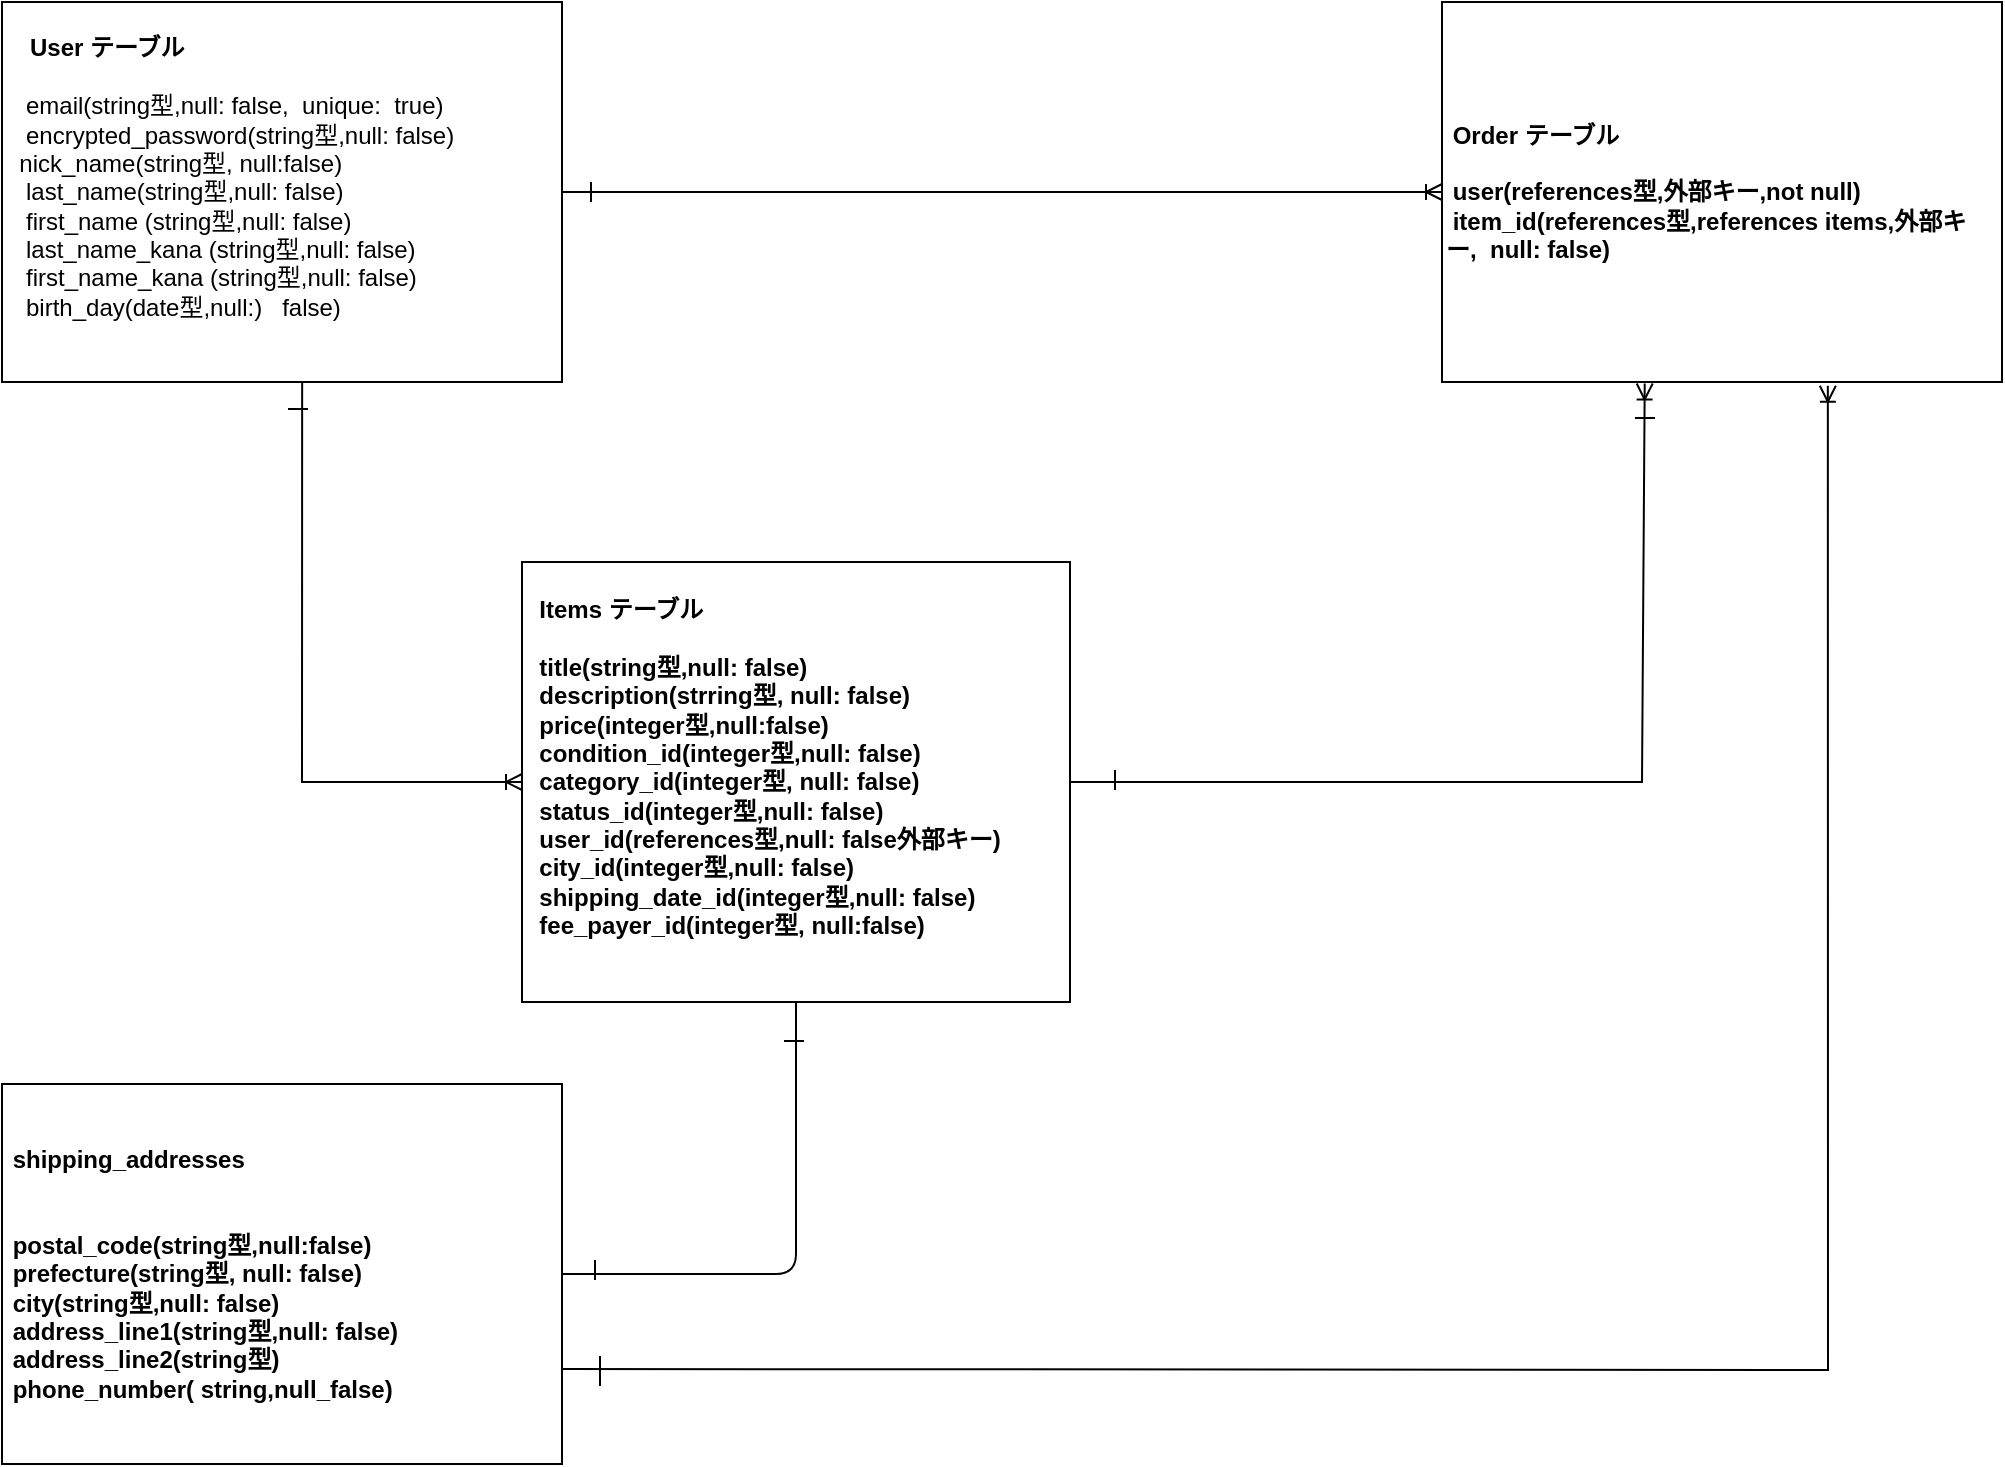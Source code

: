<mxfile>
    <diagram id="Byp4nlpNVExB9IxGzHuJ" name="ページ1">
        <mxGraphModel dx="807" dy="761" grid="1" gridSize="10" guides="1" tooltips="1" connect="1" arrows="1" fold="1" page="1" pageScale="1" pageWidth="1169" pageHeight="827" math="0" shadow="0">
            <root>
                <mxCell id="0"/>
                <mxCell id="1" parent="0"/>
                <mxCell id="41" value="&lt;b&gt;　User テーブル&lt;br&gt;&lt;/b&gt;　&lt;br&gt;&amp;nbsp; &amp;nbsp;email(string型,null: false,&amp;nbsp; unique:&amp;nbsp; true)&lt;br&gt;&amp;nbsp; &amp;nbsp;encrypted_password(string型,null: false)&lt;br&gt;&amp;nbsp; nick_name(string型, null:false)&lt;br&gt;&amp;nbsp; &amp;nbsp;last_name(string型,null: false)&lt;br&gt;&amp;nbsp; &amp;nbsp;first_name&amp;nbsp;(string型,null: false)&lt;br&gt;&amp;nbsp; &amp;nbsp;last_name_kana&amp;nbsp;(string型,null: false)&lt;br&gt;&amp;nbsp; &amp;nbsp;first_name_kana (string型,null: false)&lt;br&gt;&amp;nbsp; &amp;nbsp;birth_day(date型,null:)&amp;nbsp; &amp;nbsp;false)&lt;br&gt;&amp;nbsp; &amp;nbsp; &amp;nbsp;" style="rounded=0;whiteSpace=wrap;html=1;align=left;" vertex="1" parent="1">
                    <mxGeometry x="20" y="20" width="280" height="190" as="geometry"/>
                </mxCell>
                <mxCell id="42" value="&lt;b&gt;&amp;nbsp; Items テーブル&lt;br&gt;&lt;br&gt;&amp;nbsp; title(string型,null: false)&lt;br&gt;&amp;nbsp; description(strring型, null: false)&lt;br&gt;&amp;nbsp; price(integer型,null:false)&lt;br&gt;&amp;nbsp; condition_id(integer型,null: false)&lt;br&gt;&amp;nbsp; category_id(integer型, null: false)&lt;br&gt;&amp;nbsp; status_id(integer型,null: false)&lt;br&gt;&amp;nbsp; user_id(references型,null: false外部キー)&lt;br&gt;&amp;nbsp; city_id(integer型,null: false)&lt;br&gt;&amp;nbsp; shipping_date_id(integer型,null: false)&lt;br&gt;&amp;nbsp; fee_payer_id(integer型, null:false)&lt;br&gt;&lt;br&gt;&lt;/b&gt;" style="rounded=0;whiteSpace=wrap;html=1;align=left;" vertex="1" parent="1">
                    <mxGeometry x="280" y="300" width="274" height="220" as="geometry"/>
                </mxCell>
                <mxCell id="44" value="&lt;b&gt;&amp;nbsp;Order テーブル&lt;br&gt;&amp;nbsp;&lt;br&gt;&amp;nbsp;user(references型,外部キー,not null)&lt;br&gt;&amp;nbsp;item_id(references型,references items,外部キー,&amp;nbsp; null: false)&lt;br&gt;&lt;/b&gt;" style="rounded=0;whiteSpace=wrap;html=1;align=left;" vertex="1" parent="1">
                    <mxGeometry x="740" y="20" width="280" height="190" as="geometry"/>
                </mxCell>
                <mxCell id="68" value="&lt;br&gt;" style="line;strokeWidth=1;direction=north;html=1;rounded=0;" vertex="1" parent="1">
                    <mxGeometry x="289" y="697" width="60" height="15" as="geometry"/>
                </mxCell>
                <mxCell id="69" value="" style="fontSize=12;html=1;endArrow=ERoneToMany;exitX=1;exitY=0.5;exitDx=0;exitDy=0;rounded=0;" edge="1" parent="1" source="41">
                    <mxGeometry width="100" height="100" relative="1" as="geometry">
                        <mxPoint x="149" y="219.05" as="sourcePoint"/>
                        <mxPoint x="740" y="115" as="targetPoint"/>
                    </mxGeometry>
                </mxCell>
                <mxCell id="71" value="" style="line;strokeWidth=1;direction=north;html=1;rounded=0;" vertex="1" parent="1">
                    <mxGeometry x="308" y="110" width="13" height="10" as="geometry"/>
                </mxCell>
                <mxCell id="73" value="" style="line;strokeWidth=1;direction=west;html=1;rounded=0;" vertex="1" parent="1">
                    <mxGeometry x="163" y="217" width="10" height="13" as="geometry"/>
                </mxCell>
                <mxCell id="80" value="" style="line;strokeWidth=1;direction=east;html=1;" vertex="1" parent="1">
                    <mxGeometry x="836.5" y="221.5" width="10" height="13" as="geometry"/>
                </mxCell>
                <mxCell id="82" value="&lt;b&gt;&amp;nbsp;shipping_addresses&lt;br&gt;&lt;br&gt;&lt;br&gt;&amp;nbsp;postal_code(string型,null:false)&lt;br&gt;&amp;nbsp;prefecture(string型, null: false)&lt;br&gt;&amp;nbsp;city(string型,null: false)&lt;br&gt;&amp;nbsp;address_line1(string型,null: false)&lt;br&gt;&amp;nbsp;address_line2(string型)&lt;br&gt;&amp;nbsp;phone_number( string,null_false)&lt;br&gt;&lt;/b&gt;" style="rounded=0;whiteSpace=wrap;html=1;align=left;" vertex="1" parent="1">
                    <mxGeometry x="20" y="561" width="280" height="190" as="geometry"/>
                </mxCell>
                <mxCell id="84" value="" style="line;strokeWidth=1;direction=west;html=1;rounded=0;" vertex="1" parent="1">
                    <mxGeometry x="411" y="533" width="10" height="13" as="geometry"/>
                </mxCell>
                <mxCell id="85" value="" style="fontSize=12;html=1;endArrow=ERoneToMany;exitX=0.536;exitY=1;exitDx=0;exitDy=0;rounded=0;entryX=0;entryY=0.5;entryDx=0;entryDy=0;exitPerimeter=0;" edge="1" parent="1" source="41" target="42">
                    <mxGeometry width="100" height="100" relative="1" as="geometry">
                        <mxPoint x="100.0" y="220" as="sourcePoint"/>
                        <mxPoint x="100.0" y="571" as="targetPoint"/>
                        <Array as="points">
                            <mxPoint x="170" y="410"/>
                        </Array>
                    </mxGeometry>
                </mxCell>
                <mxCell id="96" value="" style="endArrow=none;html=1;exitX=1;exitY=0.5;exitDx=0;exitDy=0;entryX=0.5;entryY=1;entryDx=0;entryDy=0;" edge="1" parent="1" source="82" target="42">
                    <mxGeometry width="50" height="50" relative="1" as="geometry">
                        <mxPoint x="70" y="380" as="sourcePoint"/>
                        <mxPoint x="120" y="330" as="targetPoint"/>
                        <Array as="points">
                            <mxPoint x="417" y="656"/>
                        </Array>
                    </mxGeometry>
                </mxCell>
                <mxCell id="99" value="" style="line;strokeWidth=1;direction=north;html=1;rounded=0;" vertex="1" parent="1">
                    <mxGeometry x="310" y="649" width="13" height="10" as="geometry"/>
                </mxCell>
                <mxCell id="101" value="" style="fontSize=12;html=1;endArrow=ERoneToMany;exitX=1;exitY=0.75;exitDx=0;exitDy=0;rounded=0;entryX=0.689;entryY=1.01;entryDx=0;entryDy=0;entryPerimeter=0;" edge="1" parent="1" source="82" target="44">
                    <mxGeometry width="100" height="100" relative="1" as="geometry">
                        <mxPoint x="180.08" y="220" as="sourcePoint"/>
                        <mxPoint x="290" y="420" as="targetPoint"/>
                        <Array as="points">
                            <mxPoint x="933" y="704"/>
                        </Array>
                    </mxGeometry>
                </mxCell>
                <mxCell id="103" value="" style="fontSize=12;html=1;endArrow=ERoneToMany;exitX=1;exitY=0.5;exitDx=0;exitDy=0;rounded=0;entryX=0.362;entryY=1.004;entryDx=0;entryDy=0;entryPerimeter=0;" edge="1" parent="1" source="42" target="44">
                    <mxGeometry width="100" height="100" relative="1" as="geometry">
                        <mxPoint x="310" y="125" as="sourcePoint"/>
                        <mxPoint x="750" y="125" as="targetPoint"/>
                        <Array as="points">
                            <mxPoint x="840" y="410"/>
                        </Array>
                    </mxGeometry>
                </mxCell>
                <mxCell id="104" value="" style="line;strokeWidth=1;direction=north;html=1;rounded=0;" vertex="1" parent="1">
                    <mxGeometry x="570" y="404" width="13" height="10" as="geometry"/>
                </mxCell>
            </root>
        </mxGraphModel>
    </diagram>
</mxfile>